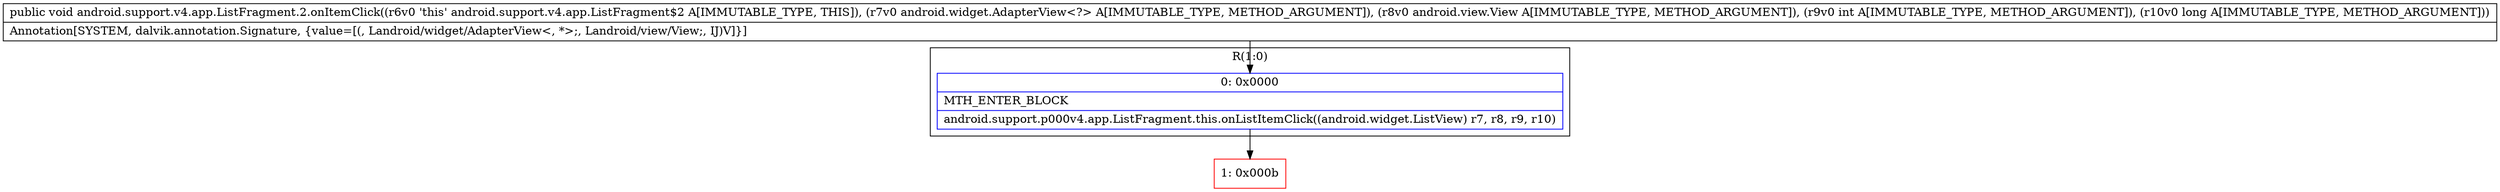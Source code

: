 digraph "CFG forandroid.support.v4.app.ListFragment.2.onItemClick(Landroid\/widget\/AdapterView;Landroid\/view\/View;IJ)V" {
subgraph cluster_Region_1152882029 {
label = "R(1:0)";
node [shape=record,color=blue];
Node_0 [shape=record,label="{0\:\ 0x0000|MTH_ENTER_BLOCK\l|android.support.p000v4.app.ListFragment.this.onListItemClick((android.widget.ListView) r7, r8, r9, r10)\l}"];
}
Node_1 [shape=record,color=red,label="{1\:\ 0x000b}"];
MethodNode[shape=record,label="{public void android.support.v4.app.ListFragment.2.onItemClick((r6v0 'this' android.support.v4.app.ListFragment$2 A[IMMUTABLE_TYPE, THIS]), (r7v0 android.widget.AdapterView\<?\> A[IMMUTABLE_TYPE, METHOD_ARGUMENT]), (r8v0 android.view.View A[IMMUTABLE_TYPE, METHOD_ARGUMENT]), (r9v0 int A[IMMUTABLE_TYPE, METHOD_ARGUMENT]), (r10v0 long A[IMMUTABLE_TYPE, METHOD_ARGUMENT]))  | Annotation[SYSTEM, dalvik.annotation.Signature, \{value=[(, Landroid\/widget\/AdapterView\<, *\>;, Landroid\/view\/View;, IJ)V]\}]\l}"];
MethodNode -> Node_0;
Node_0 -> Node_1;
}


